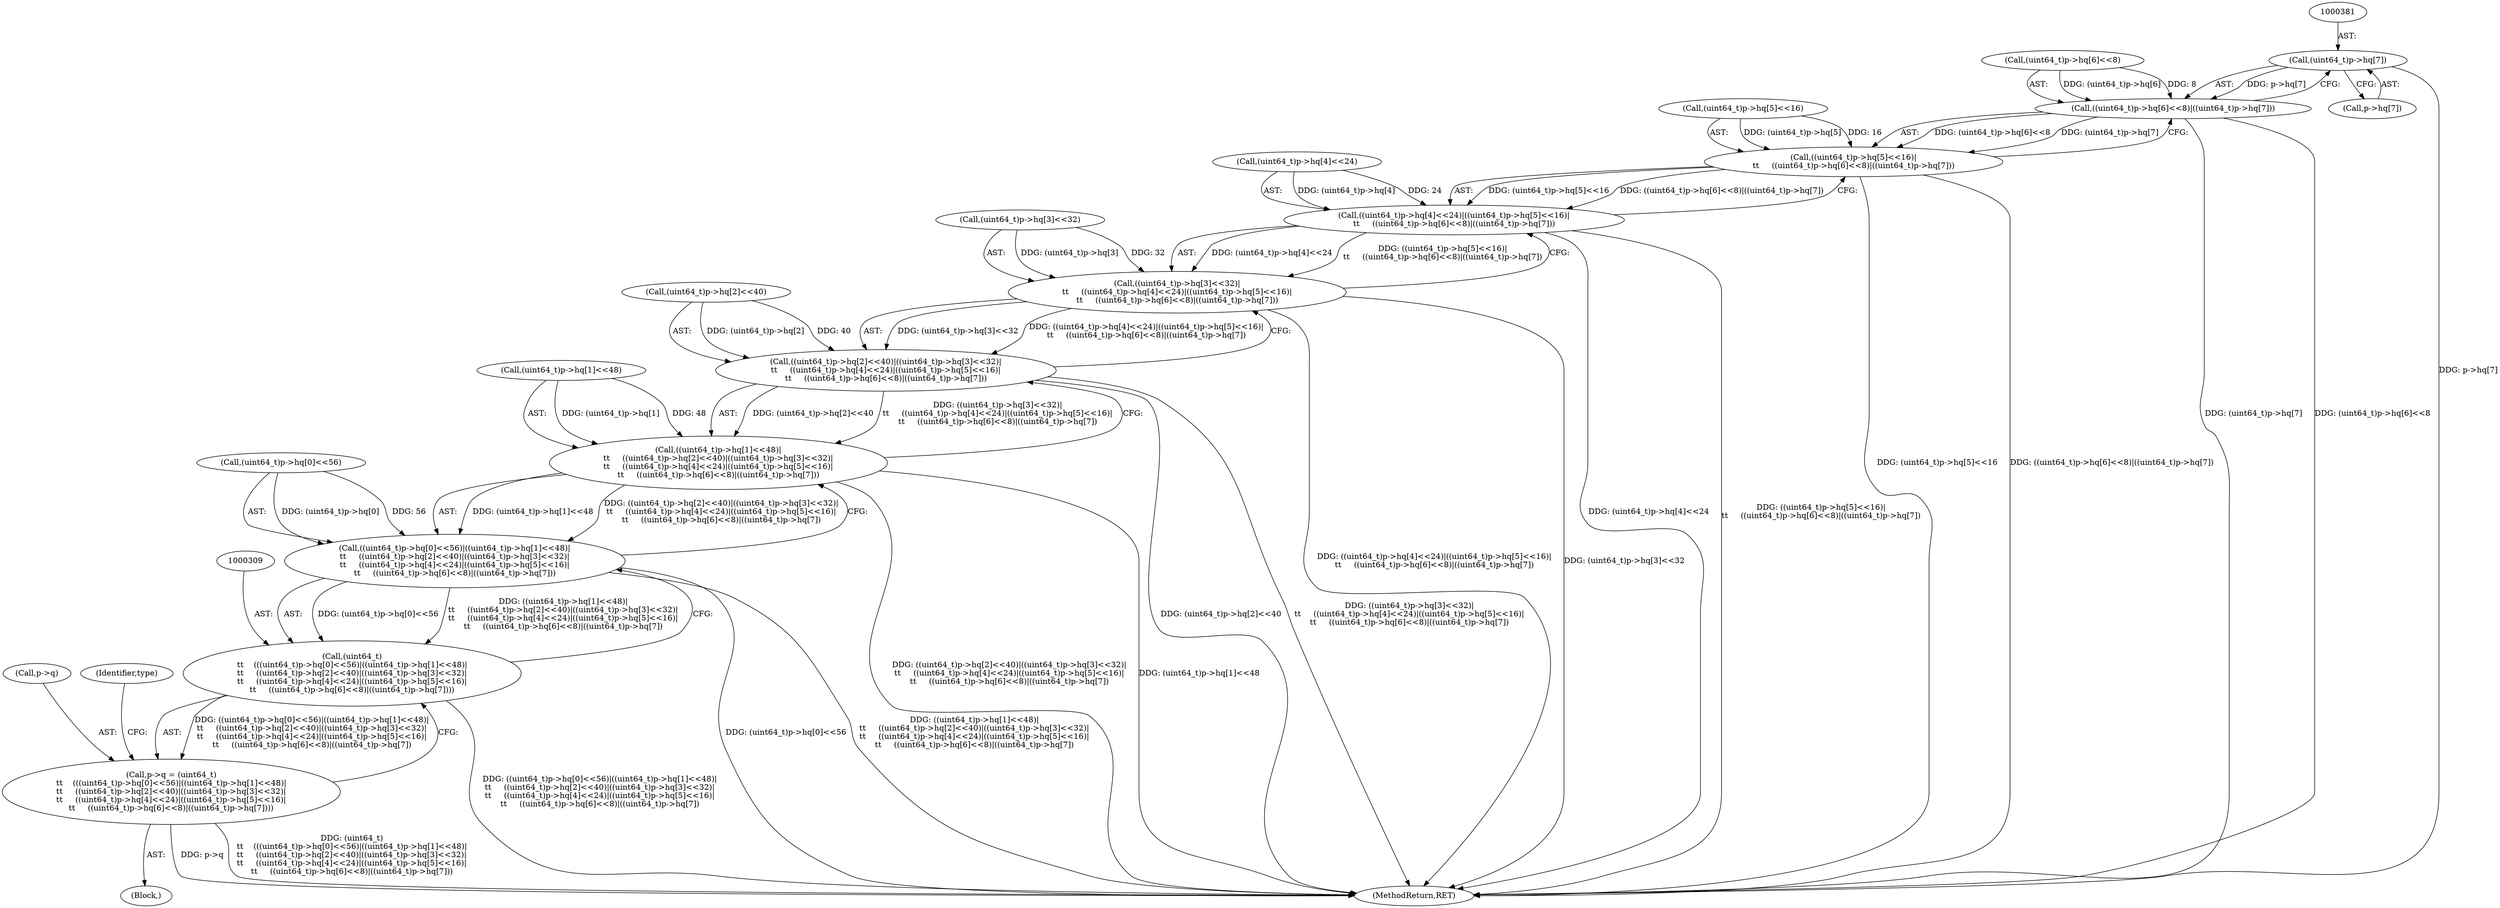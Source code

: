 digraph "0_file_27a14bc7ba285a0a5ebfdb55e54001aa11932b08@array" {
"1000380" [label="(Call,(uint64_t)p->hq[7])"];
"1000370" [label="(Call,((uint64_t)p->hq[6]<<8)|((uint64_t)p->hq[7]))"];
"1000360" [label="(Call,((uint64_t)p->hq[5]<<16)|\n\t\t     ((uint64_t)p->hq[6]<<8)|((uint64_t)p->hq[7]))"];
"1000350" [label="(Call,((uint64_t)p->hq[4]<<24)|((uint64_t)p->hq[5]<<16)|\n\t\t     ((uint64_t)p->hq[6]<<8)|((uint64_t)p->hq[7]))"];
"1000340" [label="(Call,((uint64_t)p->hq[3]<<32)|\n\t\t     ((uint64_t)p->hq[4]<<24)|((uint64_t)p->hq[5]<<16)|\n\t\t     ((uint64_t)p->hq[6]<<8)|((uint64_t)p->hq[7]))"];
"1000330" [label="(Call,((uint64_t)p->hq[2]<<40)|((uint64_t)p->hq[3]<<32)|\n\t\t     ((uint64_t)p->hq[4]<<24)|((uint64_t)p->hq[5]<<16)|\n\t\t     ((uint64_t)p->hq[6]<<8)|((uint64_t)p->hq[7]))"];
"1000320" [label="(Call,((uint64_t)p->hq[1]<<48)|\n\t\t     ((uint64_t)p->hq[2]<<40)|((uint64_t)p->hq[3]<<32)|\n\t\t     ((uint64_t)p->hq[4]<<24)|((uint64_t)p->hq[5]<<16)|\n\t\t     ((uint64_t)p->hq[6]<<8)|((uint64_t)p->hq[7]))"];
"1000310" [label="(Call,((uint64_t)p->hq[0]<<56)|((uint64_t)p->hq[1]<<48)|\n\t\t     ((uint64_t)p->hq[2]<<40)|((uint64_t)p->hq[3]<<32)|\n\t\t     ((uint64_t)p->hq[4]<<24)|((uint64_t)p->hq[5]<<16)|\n\t\t     ((uint64_t)p->hq[6]<<8)|((uint64_t)p->hq[7]))"];
"1000308" [label="(Call,(uint64_t)\n\t\t    (((uint64_t)p->hq[0]<<56)|((uint64_t)p->hq[1]<<48)|\n\t\t     ((uint64_t)p->hq[2]<<40)|((uint64_t)p->hq[3]<<32)|\n\t\t     ((uint64_t)p->hq[4]<<24)|((uint64_t)p->hq[5]<<16)|\n\t\t     ((uint64_t)p->hq[6]<<8)|((uint64_t)p->hq[7])))"];
"1000304" [label="(Call,p->q = (uint64_t)\n\t\t    (((uint64_t)p->hq[0]<<56)|((uint64_t)p->hq[1]<<48)|\n\t\t     ((uint64_t)p->hq[2]<<40)|((uint64_t)p->hq[3]<<32)|\n\t\t     ((uint64_t)p->hq[4]<<24)|((uint64_t)p->hq[5]<<16)|\n\t\t     ((uint64_t)p->hq[6]<<8)|((uint64_t)p->hq[7])))"];
"1000341" [label="(Call,(uint64_t)p->hq[3]<<32)"];
"1000351" [label="(Call,(uint64_t)p->hq[4]<<24)"];
"1000331" [label="(Call,(uint64_t)p->hq[2]<<40)"];
"1000123" [label="(Block,)"];
"1000361" [label="(Call,(uint64_t)p->hq[5]<<16)"];
"1000382" [label="(Call,p->hq[7])"];
"1000305" [label="(Call,p->q)"];
"1000340" [label="(Call,((uint64_t)p->hq[3]<<32)|\n\t\t     ((uint64_t)p->hq[4]<<24)|((uint64_t)p->hq[5]<<16)|\n\t\t     ((uint64_t)p->hq[6]<<8)|((uint64_t)p->hq[7]))"];
"1000389" [label="(Identifier,type)"];
"1000360" [label="(Call,((uint64_t)p->hq[5]<<16)|\n\t\t     ((uint64_t)p->hq[6]<<8)|((uint64_t)p->hq[7]))"];
"1000908" [label="(MethodReturn,RET)"];
"1000308" [label="(Call,(uint64_t)\n\t\t    (((uint64_t)p->hq[0]<<56)|((uint64_t)p->hq[1]<<48)|\n\t\t     ((uint64_t)p->hq[2]<<40)|((uint64_t)p->hq[3]<<32)|\n\t\t     ((uint64_t)p->hq[4]<<24)|((uint64_t)p->hq[5]<<16)|\n\t\t     ((uint64_t)p->hq[6]<<8)|((uint64_t)p->hq[7])))"];
"1000310" [label="(Call,((uint64_t)p->hq[0]<<56)|((uint64_t)p->hq[1]<<48)|\n\t\t     ((uint64_t)p->hq[2]<<40)|((uint64_t)p->hq[3]<<32)|\n\t\t     ((uint64_t)p->hq[4]<<24)|((uint64_t)p->hq[5]<<16)|\n\t\t     ((uint64_t)p->hq[6]<<8)|((uint64_t)p->hq[7]))"];
"1000350" [label="(Call,((uint64_t)p->hq[4]<<24)|((uint64_t)p->hq[5]<<16)|\n\t\t     ((uint64_t)p->hq[6]<<8)|((uint64_t)p->hq[7]))"];
"1000304" [label="(Call,p->q = (uint64_t)\n\t\t    (((uint64_t)p->hq[0]<<56)|((uint64_t)p->hq[1]<<48)|\n\t\t     ((uint64_t)p->hq[2]<<40)|((uint64_t)p->hq[3]<<32)|\n\t\t     ((uint64_t)p->hq[4]<<24)|((uint64_t)p->hq[5]<<16)|\n\t\t     ((uint64_t)p->hq[6]<<8)|((uint64_t)p->hq[7])))"];
"1000380" [label="(Call,(uint64_t)p->hq[7])"];
"1000371" [label="(Call,(uint64_t)p->hq[6]<<8)"];
"1000320" [label="(Call,((uint64_t)p->hq[1]<<48)|\n\t\t     ((uint64_t)p->hq[2]<<40)|((uint64_t)p->hq[3]<<32)|\n\t\t     ((uint64_t)p->hq[4]<<24)|((uint64_t)p->hq[5]<<16)|\n\t\t     ((uint64_t)p->hq[6]<<8)|((uint64_t)p->hq[7]))"];
"1000321" [label="(Call,(uint64_t)p->hq[1]<<48)"];
"1000330" [label="(Call,((uint64_t)p->hq[2]<<40)|((uint64_t)p->hq[3]<<32)|\n\t\t     ((uint64_t)p->hq[4]<<24)|((uint64_t)p->hq[5]<<16)|\n\t\t     ((uint64_t)p->hq[6]<<8)|((uint64_t)p->hq[7]))"];
"1000311" [label="(Call,(uint64_t)p->hq[0]<<56)"];
"1000370" [label="(Call,((uint64_t)p->hq[6]<<8)|((uint64_t)p->hq[7]))"];
"1000380" -> "1000370"  [label="AST: "];
"1000380" -> "1000382"  [label="CFG: "];
"1000381" -> "1000380"  [label="AST: "];
"1000382" -> "1000380"  [label="AST: "];
"1000370" -> "1000380"  [label="CFG: "];
"1000380" -> "1000908"  [label="DDG: p->hq[7]"];
"1000380" -> "1000370"  [label="DDG: p->hq[7]"];
"1000370" -> "1000360"  [label="AST: "];
"1000371" -> "1000370"  [label="AST: "];
"1000360" -> "1000370"  [label="CFG: "];
"1000370" -> "1000908"  [label="DDG: (uint64_t)p->hq[7]"];
"1000370" -> "1000908"  [label="DDG: (uint64_t)p->hq[6]<<8"];
"1000370" -> "1000360"  [label="DDG: (uint64_t)p->hq[6]<<8"];
"1000370" -> "1000360"  [label="DDG: (uint64_t)p->hq[7]"];
"1000371" -> "1000370"  [label="DDG: (uint64_t)p->hq[6]"];
"1000371" -> "1000370"  [label="DDG: 8"];
"1000360" -> "1000350"  [label="AST: "];
"1000361" -> "1000360"  [label="AST: "];
"1000350" -> "1000360"  [label="CFG: "];
"1000360" -> "1000908"  [label="DDG: (uint64_t)p->hq[5]<<16"];
"1000360" -> "1000908"  [label="DDG: ((uint64_t)p->hq[6]<<8)|((uint64_t)p->hq[7])"];
"1000360" -> "1000350"  [label="DDG: (uint64_t)p->hq[5]<<16"];
"1000360" -> "1000350"  [label="DDG: ((uint64_t)p->hq[6]<<8)|((uint64_t)p->hq[7])"];
"1000361" -> "1000360"  [label="DDG: (uint64_t)p->hq[5]"];
"1000361" -> "1000360"  [label="DDG: 16"];
"1000350" -> "1000340"  [label="AST: "];
"1000351" -> "1000350"  [label="AST: "];
"1000340" -> "1000350"  [label="CFG: "];
"1000350" -> "1000908"  [label="DDG: (uint64_t)p->hq[4]<<24"];
"1000350" -> "1000908"  [label="DDG: ((uint64_t)p->hq[5]<<16)|\n\t\t     ((uint64_t)p->hq[6]<<8)|((uint64_t)p->hq[7])"];
"1000350" -> "1000340"  [label="DDG: (uint64_t)p->hq[4]<<24"];
"1000350" -> "1000340"  [label="DDG: ((uint64_t)p->hq[5]<<16)|\n\t\t     ((uint64_t)p->hq[6]<<8)|((uint64_t)p->hq[7])"];
"1000351" -> "1000350"  [label="DDG: (uint64_t)p->hq[4]"];
"1000351" -> "1000350"  [label="DDG: 24"];
"1000340" -> "1000330"  [label="AST: "];
"1000341" -> "1000340"  [label="AST: "];
"1000330" -> "1000340"  [label="CFG: "];
"1000340" -> "1000908"  [label="DDG: ((uint64_t)p->hq[4]<<24)|((uint64_t)p->hq[5]<<16)|\n\t\t     ((uint64_t)p->hq[6]<<8)|((uint64_t)p->hq[7])"];
"1000340" -> "1000908"  [label="DDG: (uint64_t)p->hq[3]<<32"];
"1000340" -> "1000330"  [label="DDG: (uint64_t)p->hq[3]<<32"];
"1000340" -> "1000330"  [label="DDG: ((uint64_t)p->hq[4]<<24)|((uint64_t)p->hq[5]<<16)|\n\t\t     ((uint64_t)p->hq[6]<<8)|((uint64_t)p->hq[7])"];
"1000341" -> "1000340"  [label="DDG: (uint64_t)p->hq[3]"];
"1000341" -> "1000340"  [label="DDG: 32"];
"1000330" -> "1000320"  [label="AST: "];
"1000331" -> "1000330"  [label="AST: "];
"1000320" -> "1000330"  [label="CFG: "];
"1000330" -> "1000908"  [label="DDG: (uint64_t)p->hq[2]<<40"];
"1000330" -> "1000908"  [label="DDG: ((uint64_t)p->hq[3]<<32)|\n\t\t     ((uint64_t)p->hq[4]<<24)|((uint64_t)p->hq[5]<<16)|\n\t\t     ((uint64_t)p->hq[6]<<8)|((uint64_t)p->hq[7])"];
"1000330" -> "1000320"  [label="DDG: (uint64_t)p->hq[2]<<40"];
"1000330" -> "1000320"  [label="DDG: ((uint64_t)p->hq[3]<<32)|\n\t\t     ((uint64_t)p->hq[4]<<24)|((uint64_t)p->hq[5]<<16)|\n\t\t     ((uint64_t)p->hq[6]<<8)|((uint64_t)p->hq[7])"];
"1000331" -> "1000330"  [label="DDG: (uint64_t)p->hq[2]"];
"1000331" -> "1000330"  [label="DDG: 40"];
"1000320" -> "1000310"  [label="AST: "];
"1000321" -> "1000320"  [label="AST: "];
"1000310" -> "1000320"  [label="CFG: "];
"1000320" -> "1000908"  [label="DDG: ((uint64_t)p->hq[2]<<40)|((uint64_t)p->hq[3]<<32)|\n\t\t     ((uint64_t)p->hq[4]<<24)|((uint64_t)p->hq[5]<<16)|\n\t\t     ((uint64_t)p->hq[6]<<8)|((uint64_t)p->hq[7])"];
"1000320" -> "1000908"  [label="DDG: (uint64_t)p->hq[1]<<48"];
"1000320" -> "1000310"  [label="DDG: (uint64_t)p->hq[1]<<48"];
"1000320" -> "1000310"  [label="DDG: ((uint64_t)p->hq[2]<<40)|((uint64_t)p->hq[3]<<32)|\n\t\t     ((uint64_t)p->hq[4]<<24)|((uint64_t)p->hq[5]<<16)|\n\t\t     ((uint64_t)p->hq[6]<<8)|((uint64_t)p->hq[7])"];
"1000321" -> "1000320"  [label="DDG: (uint64_t)p->hq[1]"];
"1000321" -> "1000320"  [label="DDG: 48"];
"1000310" -> "1000308"  [label="AST: "];
"1000311" -> "1000310"  [label="AST: "];
"1000308" -> "1000310"  [label="CFG: "];
"1000310" -> "1000908"  [label="DDG: (uint64_t)p->hq[0]<<56"];
"1000310" -> "1000908"  [label="DDG: ((uint64_t)p->hq[1]<<48)|\n\t\t     ((uint64_t)p->hq[2]<<40)|((uint64_t)p->hq[3]<<32)|\n\t\t     ((uint64_t)p->hq[4]<<24)|((uint64_t)p->hq[5]<<16)|\n\t\t     ((uint64_t)p->hq[6]<<8)|((uint64_t)p->hq[7])"];
"1000310" -> "1000308"  [label="DDG: (uint64_t)p->hq[0]<<56"];
"1000310" -> "1000308"  [label="DDG: ((uint64_t)p->hq[1]<<48)|\n\t\t     ((uint64_t)p->hq[2]<<40)|((uint64_t)p->hq[3]<<32)|\n\t\t     ((uint64_t)p->hq[4]<<24)|((uint64_t)p->hq[5]<<16)|\n\t\t     ((uint64_t)p->hq[6]<<8)|((uint64_t)p->hq[7])"];
"1000311" -> "1000310"  [label="DDG: (uint64_t)p->hq[0]"];
"1000311" -> "1000310"  [label="DDG: 56"];
"1000308" -> "1000304"  [label="AST: "];
"1000309" -> "1000308"  [label="AST: "];
"1000304" -> "1000308"  [label="CFG: "];
"1000308" -> "1000908"  [label="DDG: ((uint64_t)p->hq[0]<<56)|((uint64_t)p->hq[1]<<48)|\n\t\t     ((uint64_t)p->hq[2]<<40)|((uint64_t)p->hq[3]<<32)|\n\t\t     ((uint64_t)p->hq[4]<<24)|((uint64_t)p->hq[5]<<16)|\n\t\t     ((uint64_t)p->hq[6]<<8)|((uint64_t)p->hq[7])"];
"1000308" -> "1000304"  [label="DDG: ((uint64_t)p->hq[0]<<56)|((uint64_t)p->hq[1]<<48)|\n\t\t     ((uint64_t)p->hq[2]<<40)|((uint64_t)p->hq[3]<<32)|\n\t\t     ((uint64_t)p->hq[4]<<24)|((uint64_t)p->hq[5]<<16)|\n\t\t     ((uint64_t)p->hq[6]<<8)|((uint64_t)p->hq[7])"];
"1000304" -> "1000123"  [label="AST: "];
"1000305" -> "1000304"  [label="AST: "];
"1000389" -> "1000304"  [label="CFG: "];
"1000304" -> "1000908"  [label="DDG: p->q"];
"1000304" -> "1000908"  [label="DDG: (uint64_t)\n\t\t    (((uint64_t)p->hq[0]<<56)|((uint64_t)p->hq[1]<<48)|\n\t\t     ((uint64_t)p->hq[2]<<40)|((uint64_t)p->hq[3]<<32)|\n\t\t     ((uint64_t)p->hq[4]<<24)|((uint64_t)p->hq[5]<<16)|\n\t\t     ((uint64_t)p->hq[6]<<8)|((uint64_t)p->hq[7]))"];
}
